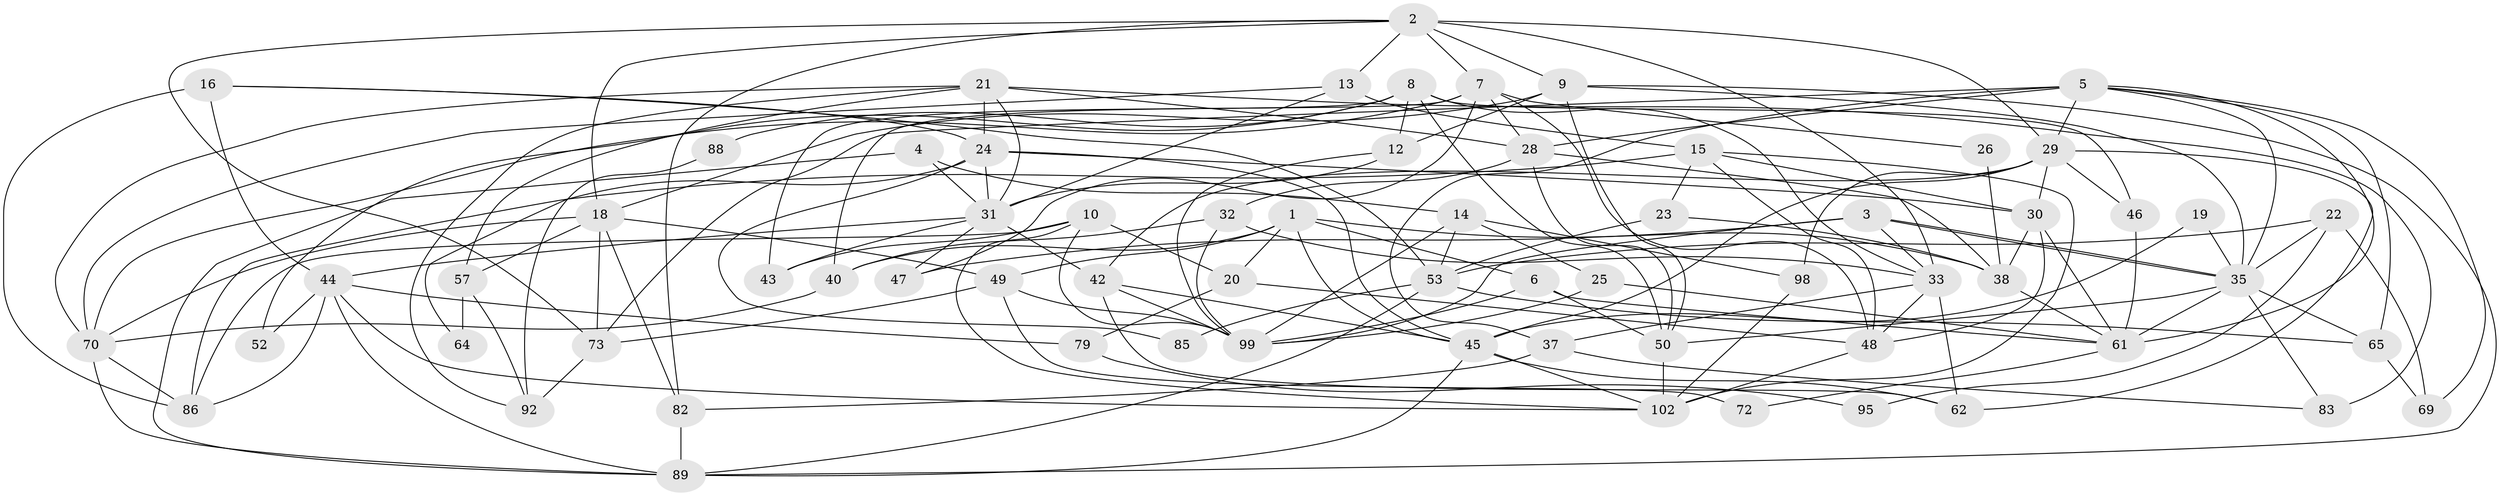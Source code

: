 // original degree distribution, {6: 0.11764705882352941, 5: 0.18627450980392157, 2: 0.16666666666666666, 3: 0.24509803921568626, 4: 0.23529411764705882, 7: 0.0392156862745098, 8: 0.00980392156862745}
// Generated by graph-tools (version 1.1) at 2025/41/03/06/25 10:41:59]
// undirected, 66 vertices, 165 edges
graph export_dot {
graph [start="1"]
  node [color=gray90,style=filled];
  1;
  2 [super="+41"];
  3;
  4 [super="+11"];
  5 [super="+71"];
  6 [super="+81"];
  7 [super="+75"];
  8 [super="+27"];
  9 [super="+34"];
  10 [super="+96"];
  12 [super="+17"];
  13 [super="+80"];
  14 [super="+55"];
  15 [super="+51"];
  16 [super="+94"];
  18 [super="+36"];
  19;
  20;
  21 [super="+56"];
  22;
  23;
  24 [super="+84"];
  25;
  26;
  28 [super="+77"];
  29 [super="+76"];
  30;
  31 [super="+93"];
  32;
  33 [super="+60"];
  35 [super="+39"];
  37 [super="+67"];
  38 [super="+78"];
  40 [super="+68"];
  42;
  43;
  44 [super="+97"];
  45 [super="+54"];
  46 [super="+59"];
  47;
  48 [super="+91"];
  49 [super="+63"];
  50 [super="+90"];
  52;
  53 [super="+58"];
  57;
  61 [super="+66"];
  62;
  64;
  65;
  69;
  70 [super="+87"];
  72;
  73 [super="+74"];
  79;
  82;
  83;
  85;
  86;
  88;
  89 [super="+101"];
  92;
  95;
  98;
  99 [super="+100"];
  102;
  1 -- 45;
  1 -- 38;
  1 -- 6;
  1 -- 20;
  1 -- 40;
  1 -- 49;
  2 -- 33;
  2 -- 9;
  2 -- 82;
  2 -- 7;
  2 -- 73;
  2 -- 29;
  2 -- 18;
  2 -- 13;
  3 -- 33;
  3 -- 35;
  3 -- 35;
  3 -- 47;
  3 -- 99;
  4 -- 89;
  4 -- 14;
  4 -- 31;
  5 -- 35;
  5 -- 69;
  5 -- 29;
  5 -- 73;
  5 -- 65;
  5 -- 37;
  5 -- 28;
  5 -- 61;
  6 -- 50 [weight=2];
  6 -- 61;
  6 -- 99;
  7 -- 47;
  7 -- 26;
  7 -- 40;
  7 -- 28;
  7 -- 48;
  7 -- 70;
  8 -- 52;
  8 -- 88;
  8 -- 50;
  8 -- 43;
  8 -- 12;
  8 -- 33;
  8 -- 46;
  9 -- 50;
  9 -- 12;
  9 -- 18;
  9 -- 89;
  9 -- 35;
  10 -- 86;
  10 -- 43;
  10 -- 99;
  10 -- 20;
  10 -- 102;
  12 -- 31;
  12 -- 99;
  13 -- 15 [weight=2];
  13 -- 31 [weight=2];
  13 -- 70;
  14 -- 98;
  14 -- 25;
  14 -- 99;
  14 -- 53;
  15 -- 30;
  15 -- 86;
  15 -- 102;
  15 -- 48;
  15 -- 23;
  16 -- 86;
  16 -- 44;
  16 -- 53;
  16 -- 24;
  18 -- 57;
  18 -- 70;
  18 -- 49;
  18 -- 82;
  18 -- 73;
  19 -- 45;
  19 -- 35;
  20 -- 79;
  20 -- 48;
  21 -- 92;
  21 -- 24;
  21 -- 57;
  21 -- 83;
  21 -- 31;
  21 -- 70;
  21 -- 28;
  22 -- 69;
  22 -- 53;
  22 -- 95;
  22 -- 35;
  23 -- 53;
  23 -- 38;
  24 -- 30;
  24 -- 64;
  24 -- 85;
  24 -- 31;
  24 -- 45;
  25 -- 99;
  25 -- 61;
  26 -- 38;
  28 -- 50;
  28 -- 32;
  28 -- 38;
  29 -- 42;
  29 -- 30;
  29 -- 45;
  29 -- 98;
  29 -- 46;
  29 -- 62;
  30 -- 61;
  30 -- 48;
  30 -- 38;
  31 -- 43;
  31 -- 42;
  31 -- 47;
  31 -- 44;
  32 -- 40;
  32 -- 33;
  32 -- 99;
  33 -- 37;
  33 -- 48;
  33 -- 62;
  35 -- 65;
  35 -- 50;
  35 -- 83;
  35 -- 61;
  37 -- 82;
  37 -- 83;
  38 -- 61;
  40 -- 70;
  42 -- 45;
  42 -- 62;
  42 -- 99;
  44 -- 52;
  44 -- 86;
  44 -- 102;
  44 -- 89;
  44 -- 79;
  45 -- 102;
  45 -- 89;
  45 -- 62;
  46 -- 61;
  48 -- 102;
  49 -- 72;
  49 -- 99;
  49 -- 73;
  50 -- 102;
  53 -- 89;
  53 -- 65;
  53 -- 85;
  57 -- 64;
  57 -- 92;
  61 -- 72;
  65 -- 69;
  70 -- 89;
  70 -- 86;
  73 -- 92;
  79 -- 95;
  82 -- 89;
  88 -- 92;
  98 -- 102;
}
